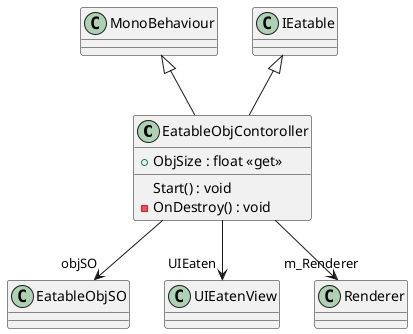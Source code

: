 @startuml
class EatableObjContoroller {
    Start() : void
    + ObjSize : float <<get>>
    - OnDestroy() : void
}
MonoBehaviour <|-- EatableObjContoroller
IEatable <|-- EatableObjContoroller
EatableObjContoroller --> "objSO" EatableObjSO
EatableObjContoroller --> "UIEaten" UIEatenView
EatableObjContoroller --> "m_Renderer" Renderer
@enduml
